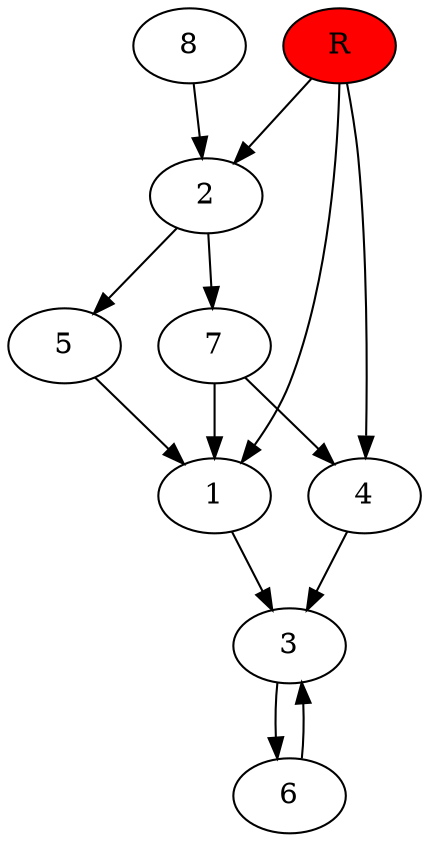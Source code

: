 digraph prb31369 {
	1
	2
	3
	4
	5
	6
	7
	8
	R [fillcolor="#ff0000" style=filled]
	1 -> 3
	2 -> 5
	2 -> 7
	3 -> 6
	4 -> 3
	5 -> 1
	6 -> 3
	7 -> 1
	7 -> 4
	8 -> 2
	R -> 1
	R -> 2
	R -> 4
}
